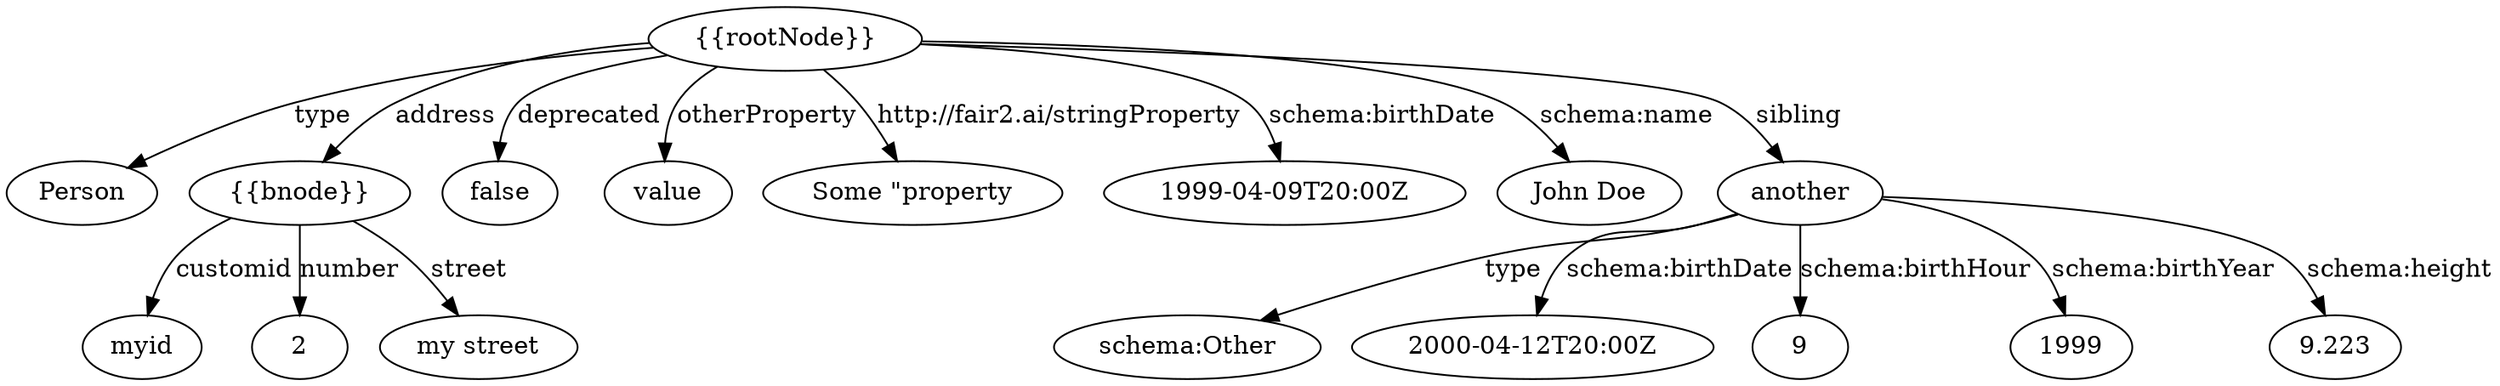 digraph "{{rootNode}}" {
  "{{rootNode}}" -> "Person" [label = "type"]
  "{{rootNode}}" -> "{{bnode}}" [label = "address"]
  "{{bnode}}" -> "myid" [label = "customid"]
  "{{bnode}}" -> 2 [label = "number"]
  "{{bnode}}" -> "my street" [label = "street"]
  "{{rootNode}}" -> false [label = "deprecated"]
  "{{rootNode}}" -> "value" [label = "otherProperty"]
  "{{rootNode}}" -> "Some \"property" [label = "http://fair2.ai/stringProperty"]
  "{{rootNode}}" -> "1999-04-09T20:00Z" [label = "schema:birthDate"]
  "{{rootNode}}" -> "John Doe" [label = "schema:name"]
  "{{rootNode}}" -> "another" [label = "sibling"]
  "another" -> "schema:Other" [label = "type"]
  "another" -> "2000-04-12T20:00Z" [label = "schema:birthDate"]
  "another" -> 9 [label = "schema:birthHour"]
  "another" -> 1999 [label = "schema:birthYear"]
  "another" -> 9.223 [label = "schema:height"]
}